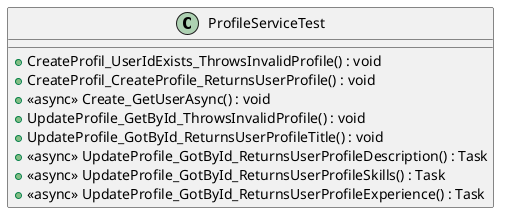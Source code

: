 @startuml
class ProfileServiceTest {
    + CreateProfil_UserIdExists_ThrowsInvalidProfile() : void
    + CreateProfil_CreateProfile_ReturnsUserProfile() : void
    + <<async>> Create_GetUserAsync() : void
    + UpdateProfile_GetById_ThrowsInvalidProfile() : void
    + UpdateProfile_GotById_ReturnsUserProfileTitle() : void
    + <<async>> UpdateProfile_GotById_ReturnsUserProfileDescription() : Task
    + <<async>> UpdateProfile_GotById_ReturnsUserProfileSkills() : Task
    + <<async>> UpdateProfile_GotById_ReturnsUserProfileExperience() : Task
}
@enduml
